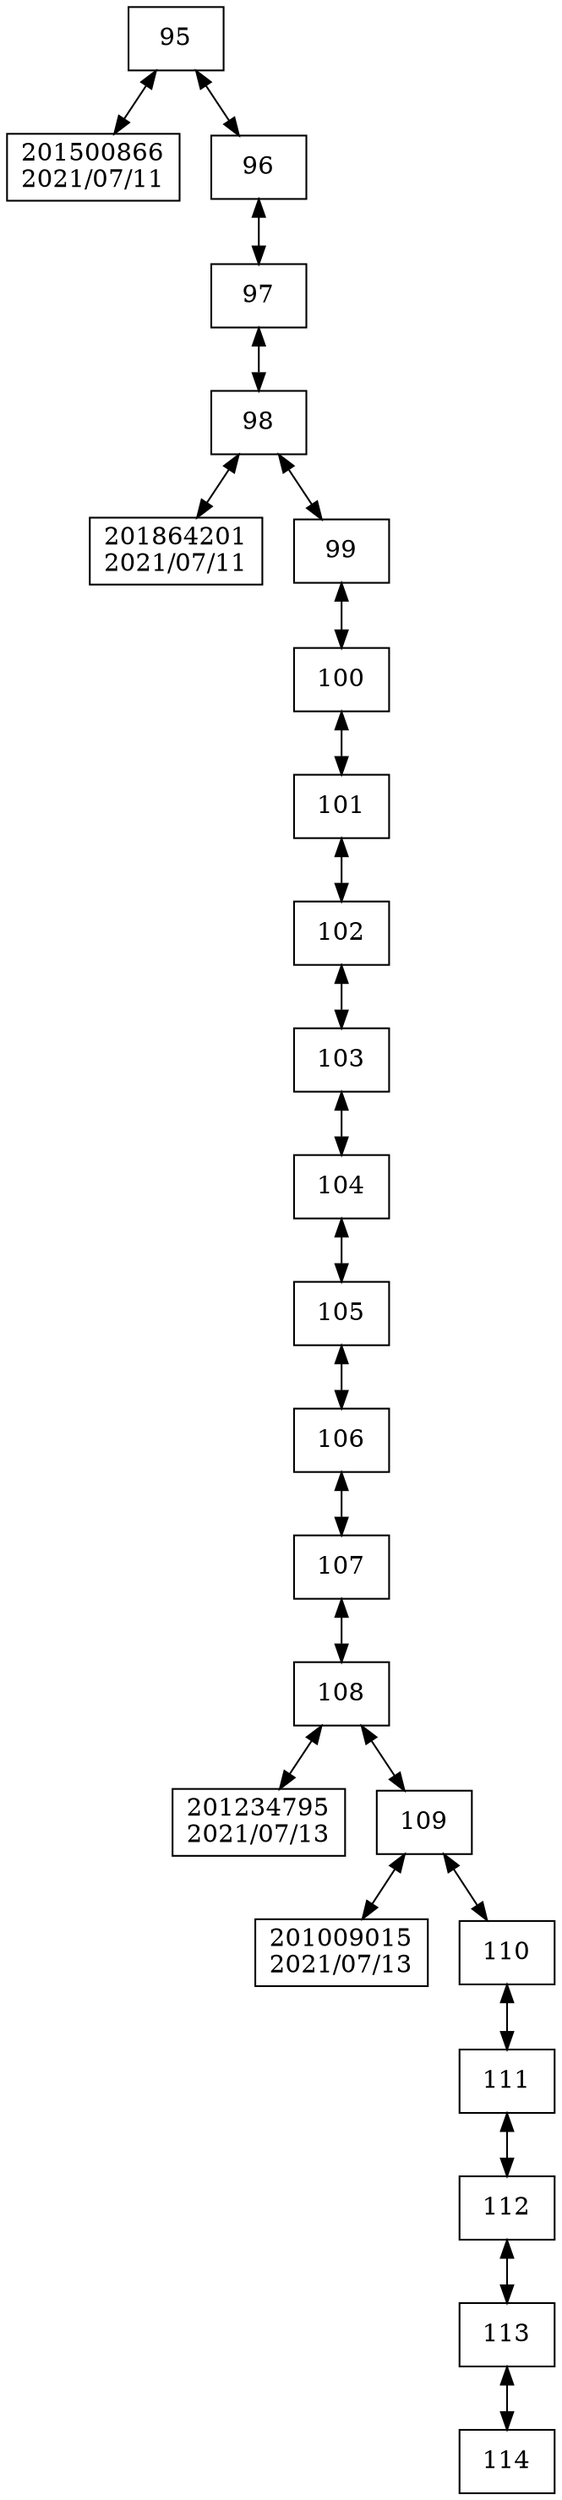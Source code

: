 digraph G{
 rankdir = TB; 
node [shape=box]; 
compound=true; 
"95"[label="95"];
"201500866"[label="201500866
2021/07/11"];
"96"[label="96"];
"97"[label="97"];
"98"[label="98"];
"201864201"[label="201864201
2021/07/11"];
"99"[label="99"];
"100"[label="100"];
"101"[label="101"];
"102"[label="102"];
"103"[label="103"];
"104"[label="104"];
"105"[label="105"];
"106"[label="106"];
"107"[label="107"];
"108"[label="108"];
"201234795"[label="201234795
2021/07/13"];
"109"[label="109"];
"201009015"[label="201009015
2021/07/13"];
"110"[label="110"];
"111"[label="111"];
"112"[label="112"];
"113"[label="113"];
"114"[label="114"];
"95" -> "201500866"[dir="both"];
"95" -> "96"[dir="both"];
"96" -> "97"[dir="both"];
"97" -> "98"[dir="both"];
"98" -> "201864201"[dir="both"];
"98" -> "99"[dir="both"];
"99" -> "100"[dir="both"];
"100" -> "101"[dir="both"];
"101" -> "102"[dir="both"];
"102" -> "103"[dir="both"];
"103" -> "104"[dir="both"];
"104" -> "105"[dir="both"];
"105" -> "106"[dir="both"];
"106" -> "107"[dir="both"];
"107" -> "108"[dir="both"];
"108" -> "201234795"[dir="both"];
"108" -> "109"[dir="both"];
"109" -> "201009015"[dir="both"];
"109" -> "110"[dir="both"];
"110" -> "111"[dir="both"];
"111" -> "112"[dir="both"];
"112" -> "113"[dir="both"];
"113" -> "114"[dir="both"];

}

